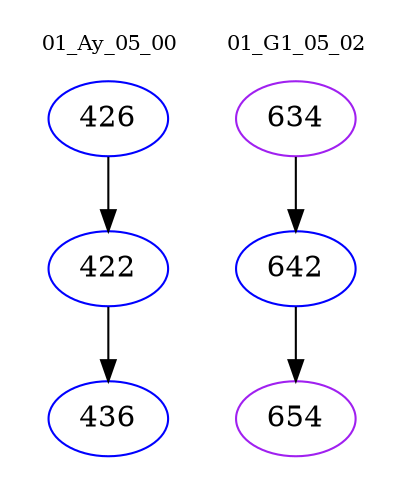 digraph{
subgraph cluster_0 {
color = white
label = "01_Ay_05_00";
fontsize=10;
T0_426 [label="426", color="blue"]
T0_426 -> T0_422 [color="black"]
T0_422 [label="422", color="blue"]
T0_422 -> T0_436 [color="black"]
T0_436 [label="436", color="blue"]
}
subgraph cluster_1 {
color = white
label = "01_G1_05_02";
fontsize=10;
T1_634 [label="634", color="purple"]
T1_634 -> T1_642 [color="black"]
T1_642 [label="642", color="blue"]
T1_642 -> T1_654 [color="black"]
T1_654 [label="654", color="purple"]
}
}
